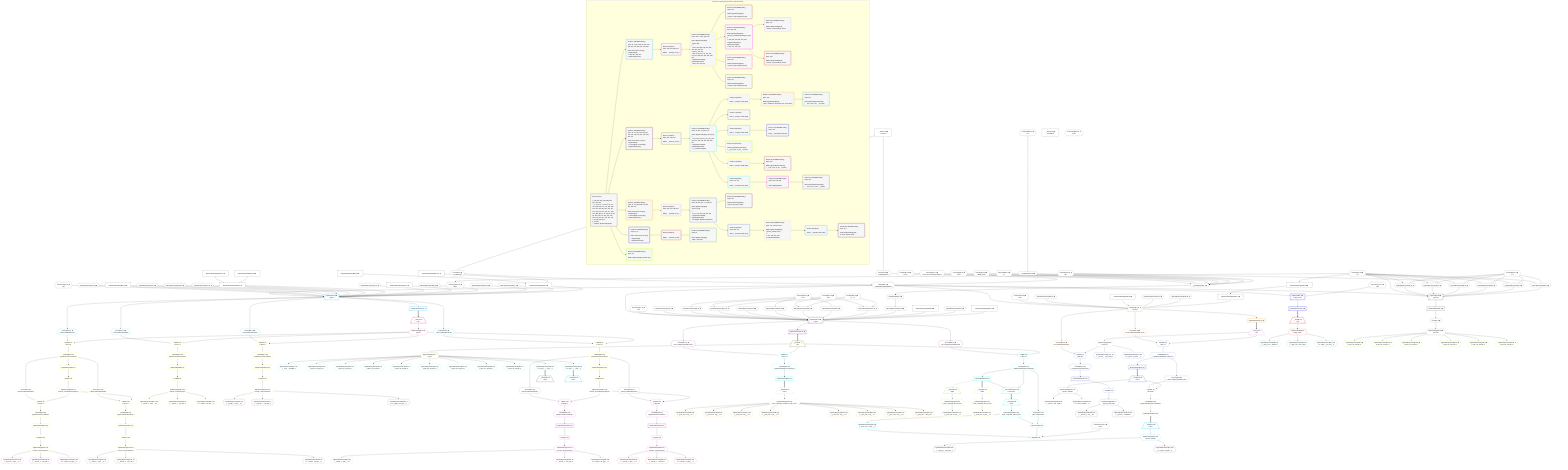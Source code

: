 %%{init: {'themeVariables': { 'fontSize': '12px'}}}%%
graph TD
    classDef path fill:#eee,stroke:#000,color:#000
    classDef plan fill:#fff,stroke-width:1px,color:#000
    classDef itemplan fill:#fff,stroke-width:2px,color:#000
    classDef unbatchedplan fill:#dff,stroke-width:1px,color:#000
    classDef sideeffectplan fill:#fcc,stroke-width:2px,color:#000
    classDef bucket fill:#f6f6f6,color:#000,stroke-width:2px,text-align:left

    subgraph "Buckets for queries/v4/procedure-computed-fields"
    Bucket0("Bucket 0 (root)<br /><br />1: 318, 322, 326, 334, 338, 342, 350, 354, 358<br />ᐳ: 6, 9, 10, 12, 17, 22, 27, 87, 94, 101, 108, 169, 170, 179, 180, 184, 204, 211, 224, 231, 306, 370, 371, 372, 373, 374, 375, 376, 377, 378, 379, 380, 381, 11, 42, 48, 53, 58, 63, 68, 114, 118, 123, 126, 130, 135, 139, 144, 152, 307, 146, 155, 161<br />2: 30, 330, 346, 362<br />3: 33, 366<br />ᐳ: First[32], PgSelectSingle[34]"):::bucket
    Bucket1("Bucket 1 (nullableBoundary)<br />Deps: 11, 12, 87, 318, 94, 204, 211, 330, 101, 334, 108, 224, 231, 346<br /><br />ROOT Connectionᐸ8ᐳ[12]<br />1: PgSelect[35]<br />ᐳ: 319, 331, 335, 347<br />2: PgSelectRows[70]"):::bucket
    Bucket2("Bucket 2 (nullableBoundary)<br />Deps: 11, 17, 114, 118, 123, 126, 130, 135, 139, 144, 161, 350, 169, 354, 170<br /><br />ROOT Connectionᐸ15ᐳ[17]<br />1: PgSelect[36]<br />ᐳ: Access[351], Access[355]<br />2: PgSelectRows[73]"):::bucket
    Bucket3("Bucket 3 (nullableBoundary)<br />Deps: 11, 22, 184, 358, 179, 306, 366, 180, 307<br /><br />ROOT Connectionᐸ20ᐳ[22]<br />1: PgSelect[37]<br />ᐳ: Access[359], Access[367]<br />2: PgSelectRows[76]"):::bucket
    Bucket4("Bucket 4 (nullableBoundary)<br />Deps: 11, 27<br /><br />ROOT Connectionᐸ25ᐳ[27]<br />1: PgSelect[38]<br />2: PgSelectRows[79]"):::bucket
    Bucket5("Bucket 5 (nullableBoundary)<br />Deps: 34<br /><br />ROOT PgSelectSingleᐸpersonᐳ[34]"):::bucket
    Bucket6("Bucket 6 (listItem)<br />Deps: 319, 331, 335, 347<br /><br />ROOT __Item{6}ᐸ70ᐳ[71]"):::bucket
    Bucket7("Bucket 7 (listItem)<br />Deps: 351, 355, 170<br /><br />ROOT __Item{7}ᐸ73ᐳ[74]"):::bucket
    Bucket8("Bucket 8 (listItem)<br />Deps: 359, 367, 180, 307<br /><br />ROOT __Item{8}ᐸ76ᐳ[77]"):::bucket
    Bucket9("Bucket 9 (listItem)<br /><br />ROOT __Item{9}ᐸ79ᐳ[80]"):::bucket
    Bucket10("Bucket 10 (nullableBoundary)<br />Deps: 319, 72, 331, 335, 347<br /><br />ROOT PgSelectSingle{6}ᐸtypesᐳ[72]<br />1: <br />ᐳ: 320, 332, 336, 348, 321, 333, 337, 349, 323, 327<br />2: 89, 96, 103, 110<br />ᐳ: 88, 90, 95, 97, 102, 104, 109, 111, 197, 198, 200, 324, 325, 328, 329<br />3: PgSelectRows[206], PgSelectRows[213]<br />ᐳ: 205, 207, 212, 214"):::bucket
    Bucket11("Bucket 11 (nullableBoundary)<br />Deps: 75, 351, 74, 355, 170<br /><br />ROOT PgSelectSingle{7}ᐸpostᐳ[75]<br />1: <br />ᐳ: 112, 115, 119, 124, 127, 131, 136, 140, 145, 163, 165, 352, 356, 353, 357<br />2: PgSelectRows[192], PgSelectRows[238]<br />3: __ListTransform[237]"):::bucket
    Bucket12("Bucket 12 (nullableBoundary)<br />Deps: 78, 359, 367, 77, 180, 307<br /><br />ROOT PgSelectSingle{8}ᐸpersonᐳ[78]<br />1: <br />ᐳ: 171, 173, 360, 368, 361, 369<br />2: PgSelectRows[186], PgSelectRows[269]<br />ᐳ: First[185], PgSelectSingle[187]"):::bucket
    Bucket13("Bucket 13 (nullableBoundary)<br />Deps: 81<br /><br />ROOT PgSelectSingle{9}ᐸedge_caseᐳ[81]"):::bucket
    Bucket14("Bucket 14 (nullableBoundary)<br />Deps: 104<br /><br />ROOT PgSelectSingle{10}ᐸfrmcdc_compoundTypeᐳ[104]"):::bucket
    Bucket15("Bucket 15 (nullableBoundary)<br />Deps: 349, 111<br /><br />ROOT PgSelectSingle{10}ᐸfrmcdc_nestedCompoundTypeᐳ[111]<br />1: <br />ᐳ: 339, 343, 340, 341, 344, 345<br />2: PgSelectRows[226], PgSelectRows[233]<br />ᐳ: 225, 227, 232, 234"):::bucket
    Bucket16("Bucket 16 (listItem)<br /><br />ROOT __Item{16}ᐸ192ᐳ[193]"):::bucket
    Bucket17("Bucket 17 (listItem)<br /><br />ROOT __Item{17}ᐸ163ᐳ[195]"):::bucket
    Bucket18("Bucket 18 (listItem)<br /><br />ROOT __Item{18}ᐸ165ᐳ[196]"):::bucket
    Bucket19("Bucket 19 (nullableBoundary)<br />Deps: 187<br /><br />ROOT PgSelectSingle{12}ᐸperson_first_postᐳ[187]"):::bucket
    Bucket20("Bucket 20 (nullableBoundary)<br />Deps: 194<br /><br />ROOT PgSelectSingle{16}ᐸpost_computed_compound_type_arrayᐳ[194]"):::bucket
    Bucket21("Bucket 21 (nullableBoundary)<br />Deps: 196<br /><br />ROOT __Item{18}ᐸ165ᐳ[196]"):::bucket
    Bucket22("Bucket 22 (subroutine)<br /><br />ROOT PgClassExpression{22}ᐸ__post_com...al_set__.vᐳ[241]"):::bucket
    Bucket23("Bucket 23 (nullableBoundary)<br />Deps: 207<br /><br />ROOT PgSelectSingle{10}ᐸfrmcdc_compoundTypeᐳ[207]"):::bucket
    Bucket24("Bucket 24 (nullableBoundary)<br />Deps: 214<br /><br />ROOT PgSelectSingle{10}ᐸfrmcdc_compoundTypeᐳ[214]"):::bucket
    Bucket25("Bucket 25 (nullableBoundary)<br />Deps: 227<br /><br />ROOT PgSelectSingle{15}ᐸfrmcdc_compoundTypeᐳ[227]"):::bucket
    Bucket26("Bucket 26 (nullableBoundary)<br />Deps: 234<br /><br />ROOT PgSelectSingle{15}ᐸfrmcdc_compoundTypeᐳ[234]"):::bucket
    Bucket27("Bucket 27 (listItem)<br /><br />ROOT __Item{27}ᐸ238ᐳ[260]"):::bucket
    Bucket28("Bucket 28 (listItem)<br />Deps: 170, 357<br /><br />ROOT __Item{28}ᐸ237ᐳ[263]"):::bucket
    Bucket29("Bucket 29 (listItem)<br />Deps: 369, 307<br /><br />ROOT __Item{29}ᐸ269ᐳ[270]"):::bucket
    Bucket30("Bucket 30 (nullableBoundary)<br />Deps: 251<br /><br />ROOT PgClassExpression{20}ᐸ__post_com...rray__.”g”ᐳ[251]"):::bucket
    Bucket31("Bucket 31 (nullableBoundary)<br />Deps: 262<br /><br />ROOT PgClassExpression{27}ᐸ__post_com...al_set__.vᐳ[262]"):::bucket
    Bucket32("Bucket 32 (nullableBoundary)<br />Deps: 266, 265, 268<br /><br />ROOT Edge{28}[266]"):::bucket
    Bucket33("Bucket 33 (nullableBoundary)<br />Deps: 271, 363, 270, 307<br /><br />ROOT PgSelectSingle{29}ᐸperson_friendsᐳ[271]<br />1: <br />ᐳ: 297, 299, 364, 365<br />2: PgSelectRows[312]"):::bucket
    Bucket34("Bucket 34 (nullableBoundary)<br />Deps: 265<br /><br />ROOT PgClassExpression{28}ᐸ__post_com...al_set__.vᐳ[265]"):::bucket
    Bucket35("Bucket 35 (listItem)<br /><br />ROOT __Item{35}ᐸ312ᐳ[313]"):::bucket
    Bucket36("Bucket 36 (nullableBoundary)<br />Deps: 314<br /><br />ROOT PgSelectSingle{35}ᐸperson_friendsᐳ[314]"):::bucket
    end
    Bucket0 --> Bucket1 & Bucket2 & Bucket3 & Bucket4 & Bucket5
    Bucket1 --> Bucket6
    Bucket2 --> Bucket7
    Bucket3 --> Bucket8
    Bucket4 --> Bucket9
    Bucket6 --> Bucket10
    Bucket7 --> Bucket11
    Bucket8 --> Bucket12
    Bucket9 --> Bucket13
    Bucket10 --> Bucket14 & Bucket15 & Bucket23 & Bucket24
    Bucket11 --> Bucket16 & Bucket17 & Bucket18 & Bucket22 & Bucket27 & Bucket28
    Bucket12 --> Bucket19 & Bucket29
    Bucket15 --> Bucket25 & Bucket26
    Bucket16 --> Bucket20
    Bucket18 --> Bucket21
    Bucket20 --> Bucket30
    Bucket27 --> Bucket31
    Bucket28 --> Bucket32
    Bucket29 --> Bucket33
    Bucket32 --> Bucket34
    Bucket33 --> Bucket35
    Bucket35 --> Bucket36

    %% plan dependencies
    PgSelect30[["PgSelect[30∈0] ➊<br />ᐸpersonᐳ"]]:::plan
    Object11{{"Object[11∈0] ➊<br />ᐸ{pgSettings,withPgClient}ᐳ"}}:::plan
    Constant370{{"Constant[370∈0] ➊<br />ᐸ1ᐳ"}}:::plan
    PgFromExpression42{{"PgFromExpression[42∈0] ➊"}}:::plan
    PgFromExpression48{{"PgFromExpression[48∈0] ➊"}}:::plan
    PgFromExpression53{{"PgFromExpression[53∈0] ➊"}}:::plan
    PgFromExpression58{{"PgFromExpression[58∈0] ➊"}}:::plan
    PgFromExpression63{{"PgFromExpression[63∈0] ➊"}}:::plan
    PgFromExpression68{{"PgFromExpression[68∈0] ➊"}}:::plan
    Object11 & Constant370 & PgFromExpression42 & PgFromExpression48 & PgFromExpression53 & PgFromExpression58 & PgFromExpression63 & PgFromExpression68 --> PgSelect30
    __InputObject146{{"__InputObject[146∈0] ➊"}}:::plan
    Constant376{{"Constant[376∈0] ➊<br />ᐸ419ᐳ"}}:::plan
    Constant377{{"Constant[377∈0] ➊<br />ᐸ'easy cheesy baked potatoes'ᐳ"}}:::plan
    Constant378{{"Constant[378∈0] ➊<br />ᐸ'red'ᐳ"}}:::plan
    Constant379{{"Constant[379∈0] ➊<br />ᐸ'BAR_FOO'ᐳ"}}:::plan
    Constant380{{"Constant[380∈0] ➊<br />ᐸ''ᐳ"}}:::plan
    __InputObject152{{"__InputObject[152∈0] ➊"}}:::plan
    Constant372{{"Constant[372∈0] ➊<br />ᐸ8ᐳ"}}:::plan
    Constant376 & Constant377 & Constant378 & Constant379 & Constant380 & __InputObject152 & Constant372 --> __InputObject146
    Constant371{{"Constant[371∈0] ➊<br />ᐸ7ᐳ"}}:::plan
    Constant370 & Constant371 --> PgFromExpression42
    Constant370 & Constant372 & Constant371 --> PgFromExpression48
    Constant370 & Constant371 --> PgFromExpression53
    Constant370 & Constant371 --> PgFromExpression58
    Constant370 & Constant371 --> PgFromExpression63
    Constant370 & Constant371 --> PgFromExpression68
    Access9{{"Access[9∈0] ➊<br />ᐸ2.pgSettingsᐳ"}}:::plan
    Access10{{"Access[10∈0] ➊<br />ᐸ2.withPgClientᐳ"}}:::plan
    Access9 & Access10 --> Object11
    PgFromExpression118{{"PgFromExpression[118∈0] ➊"}}:::plan
    Constant373{{"Constant[373∈0] ➊<br />ᐸ15ᐳ"}}:::plan
    Constant373 --> PgFromExpression118
    PgFromExpression123{{"PgFromExpression[123∈0] ➊"}}:::plan
    Constant374{{"Constant[374∈0] ➊<br />ᐸ20ᐳ"}}:::plan
    Constant375{{"Constant[375∈0] ➊<br />ᐸ'[...]'ᐳ"}}:::plan
    Constant374 & Constant375 --> PgFromExpression123
    PgFromExpression130{{"PgFromExpression[130∈0] ➊"}}:::plan
    Constant373 --> PgFromExpression130
    PgFromExpression135{{"PgFromExpression[135∈0] ➊"}}:::plan
    Constant374 & Constant375 --> PgFromExpression135
    PgFromExpression139{{"PgFromExpression[139∈0] ➊"}}:::plan
    Constant373 --> PgFromExpression139
    PgFromExpression144{{"PgFromExpression[144∈0] ➊"}}:::plan
    Constant374 & Constant375 --> PgFromExpression144
    Constant381{{"Constant[381∈0] ➊<br />ᐸ5ᐳ"}}:::plan
    Constant381 --> __InputObject152
    PgSelectInlineApply330["PgSelectInlineApply[330∈0] ➊"]:::plan
    PgSelectInlineApply322["PgSelectInlineApply[322∈0] ➊"]:::plan
    PgSelectInlineApply326["PgSelectInlineApply[326∈0] ➊"]:::plan
    PgSelectInlineApply322 & PgSelectInlineApply326 --> PgSelectInlineApply330
    PgSelectInlineApply346["PgSelectInlineApply[346∈0] ➊"]:::plan
    PgSelectInlineApply338["PgSelectInlineApply[338∈0] ➊"]:::plan
    PgSelectInlineApply342["PgSelectInlineApply[342∈0] ➊"]:::plan
    PgSelectInlineApply338 & PgSelectInlineApply342 --> PgSelectInlineApply346
    __Value2["__Value[2∈0] ➊<br />ᐸcontextᐳ"]:::plan
    __Value2 --> Access9
    __Value2 --> Access10
    First32{{"First[32∈0] ➊"}}:::plan
    PgSelectRows33[["PgSelectRows[33∈0] ➊"]]:::plan
    PgSelectRows33 --> First32
    PgSelect30 --> PgSelectRows33
    PgSelectSingle34{{"PgSelectSingle[34∈0] ➊<br />ᐸpersonᐳ"}}:::plan
    First32 --> PgSelectSingle34
    PgFromExpression114{{"PgFromExpression[114∈0] ➊"}}:::plan
    PgFromExpression126{{"PgFromExpression[126∈0] ➊"}}:::plan
    BakedInput155{{"BakedInput[155∈0] ➊"}}:::plan
    __InputObject146 --> BakedInput155
    PgFromExpression161{{"PgFromExpression[161∈0] ➊"}}:::plan
    BakedInput155 --> PgFromExpression161
    Connection307{{"Connection[307∈0] ➊<br />ᐸ302ᐳ"}}:::plan
    Constant370 --> Connection307
    PgSelectInlineApply362["PgSelectInlineApply[362∈0] ➊"]:::plan
    Constant370 --> PgSelectInlineApply362
    PgSelectInlineApply366["PgSelectInlineApply[366∈0] ➊"]:::plan
    PgSelectInlineApply362 --> PgSelectInlineApply366
    __Value4["__Value[4∈0] ➊<br />ᐸrootValueᐳ"]:::plan
    Connection12{{"Connection[12∈0] ➊<br />ᐸ8ᐳ"}}:::plan
    Connection17{{"Connection[17∈0] ➊<br />ᐸ15ᐳ"}}:::plan
    Connection22{{"Connection[22∈0] ➊<br />ᐸ20ᐳ"}}:::plan
    Connection27{{"Connection[27∈0] ➊<br />ᐸ25ᐳ"}}:::plan
    PgFromExpression87{{"PgFromExpression[87∈0] ➊"}}:::plan
    PgFromExpression94{{"PgFromExpression[94∈0] ➊"}}:::plan
    PgFromExpression101{{"PgFromExpression[101∈0] ➊"}}:::plan
    PgFromExpression108{{"PgFromExpression[108∈0] ➊"}}:::plan
    PgFromExpression169{{"PgFromExpression[169∈0] ➊"}}:::plan
    Connection170{{"Connection[170∈0] ➊<br />ᐸ167ᐳ"}}:::plan
    PgFromExpression179{{"PgFromExpression[179∈0] ➊"}}:::plan
    Connection180{{"Connection[180∈0] ➊<br />ᐸ175ᐳ"}}:::plan
    PgFromExpression184{{"PgFromExpression[184∈0] ➊"}}:::plan
    PgFromExpression204{{"PgFromExpression[204∈0] ➊"}}:::plan
    PgFromExpression211{{"PgFromExpression[211∈0] ➊"}}:::plan
    PgFromExpression224{{"PgFromExpression[224∈0] ➊"}}:::plan
    PgFromExpression231{{"PgFromExpression[231∈0] ➊"}}:::plan
    PgFromExpression306{{"PgFromExpression[306∈0] ➊"}}:::plan
    PgSelectInlineApply318["PgSelectInlineApply[318∈0] ➊"]:::plan
    PgSelectInlineApply334["PgSelectInlineApply[334∈0] ➊"]:::plan
    PgSelectInlineApply350["PgSelectInlineApply[350∈0] ➊"]:::plan
    PgSelectInlineApply354["PgSelectInlineApply[354∈0] ➊"]:::plan
    PgSelectInlineApply358["PgSelectInlineApply[358∈0] ➊"]:::plan
    PgSelect35[["PgSelect[35∈1] ➊<br />ᐸtypesᐳ"]]:::plan
    Object11 & Connection12 & PgFromExpression87 & PgSelectInlineApply318 & PgFromExpression94 & PgFromExpression204 & PgFromExpression211 & PgSelectInlineApply330 & PgFromExpression101 & PgSelectInlineApply334 & PgFromExpression108 & PgFromExpression224 & PgFromExpression231 & PgSelectInlineApply346 --> PgSelect35
    PgSelectRows70[["PgSelectRows[70∈1] ➊"]]:::plan
    PgSelect35 --> PgSelectRows70
    Access319{{"Access[319∈1] ➊<br />ᐸ35.m.joinDetailsFor83ᐳ"}}:::plan
    PgSelect35 --> Access319
    Access331{{"Access[331∈1] ➊<br />ᐸ35.m.joinDetailsFor92ᐳ"}}:::plan
    PgSelect35 --> Access331
    Access335{{"Access[335∈1] ➊<br />ᐸ35.m.joinDetailsFor99ᐳ"}}:::plan
    PgSelect35 --> Access335
    Access347{{"Access[347∈1] ➊<br />ᐸ35.m.joinDetailsFor106ᐳ"}}:::plan
    PgSelect35 --> Access347
    __Item71[/"__Item[71∈6]<br />ᐸ70ᐳ"\]:::itemplan
    PgSelectRows70 ==> __Item71
    PgSelectSingle72{{"PgSelectSingle[72∈6]<br />ᐸtypesᐳ"}}:::plan
    __Item71 --> PgSelectSingle72
    List320{{"List[320∈10]<br />ᐸ319,72ᐳ"}}:::plan
    Access319 & PgSelectSingle72 --> List320
    List324{{"List[324∈10]<br />ᐸ323,97ᐳ"}}:::plan
    Access323{{"Access[323∈10]<br />ᐸ333.m.joinDetailsFor202ᐳ"}}:::plan
    PgSelectSingle97{{"PgSelectSingle[97∈10]<br />ᐸfrmcdc_nestedCompoundTypeᐳ"}}:::plan
    Access323 & PgSelectSingle97 --> List324
    List328{{"List[328∈10]<br />ᐸ327,97ᐳ"}}:::plan
    Access327{{"Access[327∈10]<br />ᐸ333.m.joinDetailsFor209ᐳ"}}:::plan
    Access327 & PgSelectSingle97 --> List328
    List332{{"List[332∈10]<br />ᐸ331,72ᐳ"}}:::plan
    Access331 & PgSelectSingle72 --> List332
    List336{{"List[336∈10]<br />ᐸ335,72ᐳ"}}:::plan
    Access335 & PgSelectSingle72 --> List336
    List348{{"List[348∈10]<br />ᐸ347,72ᐳ"}}:::plan
    Access347 & PgSelectSingle72 --> List348
    First88{{"First[88∈10]"}}:::plan
    PgSelectRows89[["PgSelectRows[89∈10]"]]:::plan
    PgSelectRows89 --> First88
    Lambda321{{"Lambda[321∈10]<br />ᐸpgInlineViaJoinTransformᐳ"}}:::plan
    Lambda321 --> PgSelectRows89
    PgSelectSingle90{{"PgSelectSingle[90∈10]<br />ᐸfrmcdc_compoundTypeᐳ"}}:::plan
    First88 --> PgSelectSingle90
    First95{{"First[95∈10]"}}:::plan
    PgSelectRows96[["PgSelectRows[96∈10]"]]:::plan
    PgSelectRows96 --> First95
    Lambda333{{"Lambda[333∈10]<br />ᐸpgInlineViaJoinTransformᐳ"}}:::plan
    Lambda333 --> PgSelectRows96
    First95 --> PgSelectSingle97
    First102{{"First[102∈10]"}}:::plan
    PgSelectRows103[["PgSelectRows[103∈10]"]]:::plan
    PgSelectRows103 --> First102
    Lambda337{{"Lambda[337∈10]<br />ᐸpgInlineViaJoinTransformᐳ"}}:::plan
    Lambda337 --> PgSelectRows103
    PgSelectSingle104{{"PgSelectSingle[104∈10]<br />ᐸfrmcdc_compoundTypeᐳ"}}:::plan
    First102 --> PgSelectSingle104
    First109{{"First[109∈10]"}}:::plan
    PgSelectRows110[["PgSelectRows[110∈10]"]]:::plan
    PgSelectRows110 --> First109
    Lambda349{{"Lambda[349∈10]<br />ᐸpgInlineViaJoinTransformᐳ"}}:::plan
    Lambda349 --> PgSelectRows110
    PgSelectSingle111{{"PgSelectSingle[111∈10]<br />ᐸfrmcdc_nestedCompoundTypeᐳ"}}:::plan
    First109 --> PgSelectSingle111
    PgClassExpression197{{"PgClassExpression[197∈10]<br />ᐸ__frmcdc_c...type__.”a”ᐳ"}}:::plan
    PgSelectSingle90 --> PgClassExpression197
    PgClassExpression198{{"PgClassExpression[198∈10]<br />ᐸ__frmcdc_c....”foo_bar”ᐳ"}}:::plan
    PgSelectSingle90 --> PgClassExpression198
    PgClassExpression200{{"PgClassExpression[200∈10]<br />ᐸ”c”.”compo...nd_type__)ᐳ"}}:::plan
    PgSelectSingle90 --> PgClassExpression200
    First205{{"First[205∈10]"}}:::plan
    PgSelectRows206[["PgSelectRows[206∈10]"]]:::plan
    PgSelectRows206 --> First205
    Lambda325{{"Lambda[325∈10]<br />ᐸpgInlineViaJoinTransformᐳ"}}:::plan
    Lambda325 --> PgSelectRows206
    PgSelectSingle207{{"PgSelectSingle[207∈10]<br />ᐸfrmcdc_compoundTypeᐳ"}}:::plan
    First205 --> PgSelectSingle207
    First212{{"First[212∈10]"}}:::plan
    PgSelectRows213[["PgSelectRows[213∈10]"]]:::plan
    PgSelectRows213 --> First212
    Lambda329{{"Lambda[329∈10]<br />ᐸpgInlineViaJoinTransformᐳ"}}:::plan
    Lambda329 --> PgSelectRows213
    PgSelectSingle214{{"PgSelectSingle[214∈10]<br />ᐸfrmcdc_compoundTypeᐳ"}}:::plan
    First212 --> PgSelectSingle214
    List320 --> Lambda321
    Lambda333 --> Access323
    List324 --> Lambda325
    Lambda333 --> Access327
    List328 --> Lambda329
    List332 --> Lambda333
    List336 --> Lambda337
    List348 --> Lambda349
    PgClassExpression215{{"PgClassExpression[215∈14]<br />ᐸ__frmcdc_c...type__.”a”ᐳ"}}:::plan
    PgSelectSingle104 --> PgClassExpression215
    PgClassExpression216{{"PgClassExpression[216∈14]<br />ᐸ__frmcdc_c....”foo_bar”ᐳ"}}:::plan
    PgSelectSingle104 --> PgClassExpression216
    PgClassExpression218{{"PgClassExpression[218∈14]<br />ᐸ”c”.”compo...nd_type__)ᐳ"}}:::plan
    PgSelectSingle104 --> PgClassExpression218
    List340{{"List[340∈15]<br />ᐸ339,111ᐳ"}}:::plan
    Access339{{"Access[339∈15]<br />ᐸ349.m.joinDetailsFor220ᐳ"}}:::plan
    Access339 & PgSelectSingle111 --> List340
    List344{{"List[344∈15]<br />ᐸ343,111ᐳ"}}:::plan
    Access343{{"Access[343∈15]<br />ᐸ349.m.joinDetailsFor229ᐳ"}}:::plan
    Access343 & PgSelectSingle111 --> List344
    First225{{"First[225∈15]"}}:::plan
    PgSelectRows226[["PgSelectRows[226∈15]"]]:::plan
    PgSelectRows226 --> First225
    Lambda341{{"Lambda[341∈15]<br />ᐸpgInlineViaJoinTransformᐳ"}}:::plan
    Lambda341 --> PgSelectRows226
    PgSelectSingle227{{"PgSelectSingle[227∈15]<br />ᐸfrmcdc_compoundTypeᐳ"}}:::plan
    First225 --> PgSelectSingle227
    First232{{"First[232∈15]"}}:::plan
    PgSelectRows233[["PgSelectRows[233∈15]"]]:::plan
    PgSelectRows233 --> First232
    Lambda345{{"Lambda[345∈15]<br />ᐸpgInlineViaJoinTransformᐳ"}}:::plan
    Lambda345 --> PgSelectRows233
    PgSelectSingle234{{"PgSelectSingle[234∈15]<br />ᐸfrmcdc_compoundTypeᐳ"}}:::plan
    First232 --> PgSelectSingle234
    Lambda349 --> Access339
    List340 --> Lambda341
    Lambda349 --> Access343
    List344 --> Lambda345
    PgClassExpression280{{"PgClassExpression[280∈25]<br />ᐸ__frmcdc_c...type__.”a”ᐳ"}}:::plan
    PgSelectSingle227 --> PgClassExpression280
    PgClassExpression281{{"PgClassExpression[281∈25]<br />ᐸ__frmcdc_c....”foo_bar”ᐳ"}}:::plan
    PgSelectSingle227 --> PgClassExpression281
    PgClassExpression283{{"PgClassExpression[283∈25]<br />ᐸ”c”.”compo...nd_type__)ᐳ"}}:::plan
    PgSelectSingle227 --> PgClassExpression283
    PgClassExpression284{{"PgClassExpression[284∈26]<br />ᐸ__frmcdc_c...type__.”a”ᐳ"}}:::plan
    PgSelectSingle234 --> PgClassExpression284
    PgClassExpression285{{"PgClassExpression[285∈26]<br />ᐸ__frmcdc_c....”foo_bar”ᐳ"}}:::plan
    PgSelectSingle234 --> PgClassExpression285
    PgClassExpression287{{"PgClassExpression[287∈26]<br />ᐸ”c”.”compo...nd_type__)ᐳ"}}:::plan
    PgSelectSingle234 --> PgClassExpression287
    PgClassExpression272{{"PgClassExpression[272∈23]<br />ᐸ__frmcdc_c...type__.”a”ᐳ"}}:::plan
    PgSelectSingle207 --> PgClassExpression272
    PgClassExpression273{{"PgClassExpression[273∈23]<br />ᐸ__frmcdc_c....”foo_bar”ᐳ"}}:::plan
    PgSelectSingle207 --> PgClassExpression273
    PgClassExpression275{{"PgClassExpression[275∈23]<br />ᐸ”c”.”compo...nd_type__)ᐳ"}}:::plan
    PgSelectSingle207 --> PgClassExpression275
    PgClassExpression276{{"PgClassExpression[276∈24]<br />ᐸ__frmcdc_c...type__.”a”ᐳ"}}:::plan
    PgSelectSingle214 --> PgClassExpression276
    PgClassExpression277{{"PgClassExpression[277∈24]<br />ᐸ__frmcdc_c....”foo_bar”ᐳ"}}:::plan
    PgSelectSingle214 --> PgClassExpression277
    PgClassExpression279{{"PgClassExpression[279∈24]<br />ᐸ”c”.”compo...nd_type__)ᐳ"}}:::plan
    PgSelectSingle214 --> PgClassExpression279
    PgSelect36[["PgSelect[36∈2] ➊<br />ᐸpostᐳ"]]:::plan
    Object11 & Connection17 & PgFromExpression114 & PgFromExpression118 & PgFromExpression123 & PgFromExpression126 & PgFromExpression130 & PgFromExpression135 & PgFromExpression139 & PgFromExpression144 & PgFromExpression161 & PgSelectInlineApply350 & PgFromExpression169 & PgSelectInlineApply354 --> PgSelect36
    PgSelectRows73[["PgSelectRows[73∈2] ➊"]]:::plan
    PgSelect36 --> PgSelectRows73
    Access351{{"Access[351∈2] ➊<br />ᐸ36.m.subqueryDetailsFor157ᐳ"}}:::plan
    PgSelect36 --> Access351
    Access355{{"Access[355∈2] ➊<br />ᐸ36.m.subqueryDetailsFor235ᐳ"}}:::plan
    PgSelect36 --> Access355
    __Item74[/"__Item[74∈7]<br />ᐸ73ᐳ"\]:::itemplan
    PgSelectRows73 ==> __Item74
    PgSelectSingle75{{"PgSelectSingle[75∈7]<br />ᐸpostᐳ"}}:::plan
    __Item74 --> PgSelectSingle75
    __ListTransform237[["__ListTransform[237∈11]<br />ᐸeach:236ᐳ"]]:::plan
    PgSelectRows238[["PgSelectRows[238∈11]"]]:::plan
    Lambda357{{"Lambda[357∈11]<br />ᐸpgInlineViaSubqueryTransformᐳ"}}:::plan
    PgSelectRows238 & Lambda357 --> __ListTransform237
    List352{{"List[352∈11]<br />ᐸ351,74ᐳ"}}:::plan
    Access351 & __Item74 --> List352
    List356{{"List[356∈11]<br />ᐸ355,74ᐳ"}}:::plan
    Access355 & __Item74 --> List356
    PgClassExpression112{{"PgClassExpression[112∈11]<br />ᐸ__post__.”headline”ᐳ"}}:::plan
    PgSelectSingle75 --> PgClassExpression112
    PgClassExpression115{{"PgClassExpression[115∈11]<br />ᐸ(1/0) /* E...ferred! */ᐳ"}}:::plan
    PgSelectSingle75 --> PgClassExpression115
    PgClassExpression119{{"PgClassExpression[119∈11]<br />ᐸ(1/0) /* E...ferred! */ᐳ"}}:::plan
    PgSelectSingle75 --> PgClassExpression119
    PgClassExpression124{{"PgClassExpression[124∈11]<br />ᐸ(1/0) /* E...ferred! */ᐳ"}}:::plan
    PgSelectSingle75 --> PgClassExpression124
    PgClassExpression127{{"PgClassExpression[127∈11]<br />ᐸ(1/0) /* E...ferred! */ᐳ"}}:::plan
    PgSelectSingle75 --> PgClassExpression127
    PgClassExpression131{{"PgClassExpression[131∈11]<br />ᐸ(1/0) /* E...ferred! */ᐳ"}}:::plan
    PgSelectSingle75 --> PgClassExpression131
    PgClassExpression136{{"PgClassExpression[136∈11]<br />ᐸ(1/0) /* E...ferred! */ᐳ"}}:::plan
    PgSelectSingle75 --> PgClassExpression136
    PgClassExpression140{{"PgClassExpression[140∈11]<br />ᐸ(1/0) /* E...ferred! */ᐳ"}}:::plan
    PgSelectSingle75 --> PgClassExpression140
    PgClassExpression145{{"PgClassExpression[145∈11]<br />ᐸ(1/0) /* E...ferred! */ᐳ"}}:::plan
    PgSelectSingle75 --> PgClassExpression145
    PgClassExpression163{{"PgClassExpression[163∈11]<br />ᐸ”a”.”post_...(__post__)ᐳ"}}:::plan
    PgSelectSingle75 --> PgClassExpression163
    PgClassExpression165{{"PgClassExpression[165∈11]<br />ᐸ”a”.”post_...(__post__)ᐳ"}}:::plan
    PgSelectSingle75 --> PgClassExpression165
    PgSelectRows192[["PgSelectRows[192∈11]"]]:::plan
    Lambda353{{"Lambda[353∈11]<br />ᐸpgInlineViaSubqueryTransformᐳ"}}:::plan
    Lambda353 --> PgSelectRows192
    Lambda357 --> PgSelectRows238
    List352 --> Lambda353
    List356 --> Lambda357
    __Item193[/"__Item[193∈16]<br />ᐸ192ᐳ"\]:::itemplan
    PgSelectRows192 ==> __Item193
    PgSelectSingle194{{"PgSelectSingle[194∈16]<br />ᐸpost_computed_compound_type_arrayᐳ"}}:::plan
    __Item193 --> PgSelectSingle194
    PgClassExpression245{{"PgClassExpression[245∈20]<br />ᐸ__post_com...rray__.”a”ᐳ"}}:::plan
    PgSelectSingle194 --> PgClassExpression245
    PgClassExpression246{{"PgClassExpression[246∈20]<br />ᐸ__post_com...rray__.”b”ᐳ"}}:::plan
    PgSelectSingle194 --> PgClassExpression246
    PgClassExpression247{{"PgClassExpression[247∈20]<br />ᐸ__post_com...rray__.”c”ᐳ"}}:::plan
    PgSelectSingle194 --> PgClassExpression247
    PgClassExpression248{{"PgClassExpression[248∈20]<br />ᐸ__post_com...rray__.”d”ᐳ"}}:::plan
    PgSelectSingle194 --> PgClassExpression248
    PgClassExpression249{{"PgClassExpression[249∈20]<br />ᐸ__post_com...rray__.”e”ᐳ"}}:::plan
    PgSelectSingle194 --> PgClassExpression249
    PgClassExpression250{{"PgClassExpression[250∈20]<br />ᐸ__post_com...rray__.”f”ᐳ"}}:::plan
    PgSelectSingle194 --> PgClassExpression250
    PgClassExpression251{{"PgClassExpression[251∈20]<br />ᐸ__post_com...rray__.”g”ᐳ"}}:::plan
    PgSelectSingle194 --> PgClassExpression251
    PgClassExpression252{{"PgClassExpression[252∈20]<br />ᐸ__post_com....”foo_bar”ᐳ"}}:::plan
    PgSelectSingle194 --> PgClassExpression252
    __Item195[/"__Item[195∈17]<br />ᐸ163ᐳ"\]:::itemplan
    PgClassExpression163 ==> __Item195
    __Item196[/"__Item[196∈18]<br />ᐸ165ᐳ"\]:::itemplan
    PgClassExpression165 ==> __Item196
    __Item239[/"__Item[239∈22]<br />ᐸ238ᐳ"\]:::itemplan
    PgSelectRows238 -.-> __Item239
    PgSelectSingle240{{"PgSelectSingle[240∈22]<br />ᐸpost_computed_interval_setᐳ"}}:::plan
    __Item239 --> PgSelectSingle240
    PgClassExpression241{{"PgClassExpression[241∈22]<br />ᐸ__post_com...al_set__.vᐳ"}}:::plan
    PgSelectSingle240 --> PgClassExpression241
    __Item260[/"__Item[260∈27]<br />ᐸ238ᐳ"\]:::itemplan
    PgSelectRows238 ==> __Item260
    PgSelectSingle261{{"PgSelectSingle[261∈27]<br />ᐸpost_computed_interval_setᐳ"}}:::plan
    __Item260 --> PgSelectSingle261
    PgClassExpression262{{"PgClassExpression[262∈27]<br />ᐸ__post_com...al_set__.vᐳ"}}:::plan
    PgSelectSingle261 --> PgClassExpression262
    Edge266{{"Edge[266∈28]"}}:::plan
    PgClassExpression265{{"PgClassExpression[265∈28]<br />ᐸ__post_com...al_set__.vᐳ"}}:::plan
    PgCursor268{{"PgCursor[268∈28]"}}:::plan
    PgClassExpression265 & PgCursor268 & Connection170 --> Edge266
    PgSelectSingle264{{"PgSelectSingle[264∈28]<br />ᐸpost_computed_interval_setᐳ"}}:::plan
    Access267{{"Access[267∈28]<br />ᐸ357.cursorDetailsᐳ"}}:::plan
    PgSelectSingle264 & Access267 --> PgCursor268
    __Item263[/"__Item[263∈28]<br />ᐸ237ᐳ"\]:::itemplan
    __ListTransform237 ==> __Item263
    __Item263 --> PgSelectSingle264
    PgSelectSingle264 --> PgClassExpression265
    Lambda357 --> Access267
    PgSelect37[["PgSelect[37∈3] ➊<br />ᐸpersonᐳ"]]:::plan
    Object11 & Connection22 & PgFromExpression184 & PgSelectInlineApply358 & PgFromExpression179 & PgFromExpression306 & PgSelectInlineApply366 --> PgSelect37
    PgSelectRows76[["PgSelectRows[76∈3] ➊"]]:::plan
    PgSelect37 --> PgSelectRows76
    Access359{{"Access[359∈3] ➊<br />ᐸ37.m.joinDetailsFor182ᐳ"}}:::plan
    PgSelect37 --> Access359
    Access367{{"Access[367∈3] ➊<br />ᐸ37.m.subqueryDetailsFor242ᐳ"}}:::plan
    PgSelect37 --> Access367
    __Item77[/"__Item[77∈8]<br />ᐸ76ᐳ"\]:::itemplan
    PgSelectRows76 ==> __Item77
    PgSelectSingle78{{"PgSelectSingle[78∈8]<br />ᐸpersonᐳ"}}:::plan
    __Item77 --> PgSelectSingle78
    List360{{"List[360∈12]<br />ᐸ359,78ᐳ"}}:::plan
    Access359 & PgSelectSingle78 --> List360
    List368{{"List[368∈12]<br />ᐸ367,77ᐳ"}}:::plan
    Access367 & __Item77 --> List368
    PgClassExpression171{{"PgClassExpression[171∈12]<br />ᐸ__person__...full_name”ᐳ"}}:::plan
    PgSelectSingle78 --> PgClassExpression171
    PgClassExpression173{{"PgClassExpression[173∈12]<br />ᐸ”c”.”perso..._person__)ᐳ"}}:::plan
    PgSelectSingle78 --> PgClassExpression173
    First185{{"First[185∈12]"}}:::plan
    PgSelectRows186[["PgSelectRows[186∈12]"]]:::plan
    PgSelectRows186 --> First185
    Lambda361{{"Lambda[361∈12]<br />ᐸpgInlineViaJoinTransformᐳ"}}:::plan
    Lambda361 --> PgSelectRows186
    PgSelectSingle187{{"PgSelectSingle[187∈12]<br />ᐸperson_first_postᐳ"}}:::plan
    First185 --> PgSelectSingle187
    PgSelectRows269[["PgSelectRows[269∈12]"]]:::plan
    Lambda369{{"Lambda[369∈12]<br />ᐸpgInlineViaSubqueryTransformᐳ"}}:::plan
    Lambda369 --> PgSelectRows269
    List360 --> Lambda361
    List368 --> Lambda369
    PgClassExpression243{{"PgClassExpression[243∈19]<br />ᐸ__person_f...ost__.”id”ᐳ"}}:::plan
    PgSelectSingle187 --> PgClassExpression243
    PgClassExpression244{{"PgClassExpression[244∈19]<br />ᐸ__person_f...”headline”ᐳ"}}:::plan
    PgSelectSingle187 --> PgClassExpression244
    __Item270[/"__Item[270∈29]<br />ᐸ269ᐳ"\]:::itemplan
    PgSelectRows269 ==> __Item270
    PgSelectSingle271{{"PgSelectSingle[271∈29]<br />ᐸperson_friendsᐳ"}}:::plan
    __Item270 --> PgSelectSingle271
    Access363{{"Access[363∈29]<br />ᐸ369.m.subqueryDetailsFor311ᐳ"}}:::plan
    Lambda369 --> Access363
    List364{{"List[364∈33]<br />ᐸ363,270ᐳ"}}:::plan
    Access363 & __Item270 --> List364
    PgClassExpression297{{"PgClassExpression[297∈33]<br />ᐸ__person_f...full_name”ᐳ"}}:::plan
    PgSelectSingle271 --> PgClassExpression297
    PgClassExpression299{{"PgClassExpression[299∈33]<br />ᐸ”c”.”perso...friends__)ᐳ"}}:::plan
    PgSelectSingle271 --> PgClassExpression299
    PgSelectRows312[["PgSelectRows[312∈33]"]]:::plan
    Lambda365{{"Lambda[365∈33]<br />ᐸpgInlineViaSubqueryTransformᐳ"}}:::plan
    Lambda365 --> PgSelectRows312
    List364 --> Lambda365
    __Item313[/"__Item[313∈35]<br />ᐸ312ᐳ"\]:::itemplan
    PgSelectRows312 ==> __Item313
    PgSelectSingle314{{"PgSelectSingle[314∈35]<br />ᐸperson_friendsᐳ"}}:::plan
    __Item313 --> PgSelectSingle314
    PgClassExpression315{{"PgClassExpression[315∈36]<br />ᐸ__person_f...full_name”ᐳ"}}:::plan
    PgSelectSingle314 --> PgClassExpression315
    PgClassExpression317{{"PgClassExpression[317∈36]<br />ᐸ”c”.”perso...friends__)ᐳ"}}:::plan
    PgSelectSingle314 --> PgClassExpression317
    PgSelect38[["PgSelect[38∈4] ➊<br />ᐸedge_caseᐳ"]]:::plan
    Object11 & Connection27 --> PgSelect38
    PgSelectRows79[["PgSelectRows[79∈4] ➊"]]:::plan
    PgSelect38 --> PgSelectRows79
    __Item80[/"__Item[80∈9]<br />ᐸ79ᐳ"\]:::itemplan
    PgSelectRows79 ==> __Item80
    PgSelectSingle81{{"PgSelectSingle[81∈9]<br />ᐸedge_caseᐳ"}}:::plan
    __Item80 --> PgSelectSingle81
    PgClassExpression188{{"PgClassExpression[188∈13]<br />ᐸ__edge_cas...s_default”ᐳ"}}:::plan
    PgSelectSingle81 --> PgClassExpression188
    PgClassExpression189{{"PgClassExpression[189∈13]<br />ᐸ__edge_cas...cast_easy”ᐳ"}}:::plan
    PgSelectSingle81 --> PgClassExpression189
    PgClassExpression191{{"PgClassExpression[191∈13]<br />ᐸ”c”.”edge_...ge_case__)ᐳ"}}:::plan
    PgSelectSingle81 --> PgClassExpression191
    PgClassExpression43{{"PgClassExpression[43∈5] ➊<br />ᐸ(1/0) /* E...ferred! */ᐳ"}}:::plan
    PgSelectSingle34 --> PgClassExpression43
    PgClassExpression49{{"PgClassExpression[49∈5] ➊<br />ᐸ(1/0) /* E...ferred! */ᐳ"}}:::plan
    PgSelectSingle34 --> PgClassExpression49
    PgClassExpression54{{"PgClassExpression[54∈5] ➊<br />ᐸ(1/0) /* E...ferred! */ᐳ"}}:::plan
    PgSelectSingle34 --> PgClassExpression54
    PgClassExpression59{{"PgClassExpression[59∈5] ➊<br />ᐸ(1/0) /* E...ferred! */ᐳ"}}:::plan
    PgSelectSingle34 --> PgClassExpression59
    PgClassExpression64{{"PgClassExpression[64∈5] ➊<br />ᐸ(1/0) /* E...ferred! */ᐳ"}}:::plan
    PgSelectSingle34 --> PgClassExpression64
    PgClassExpression69{{"PgClassExpression[69∈5] ➊<br />ᐸ(1/0) /* E...ferred! */ᐳ"}}:::plan
    PgSelectSingle34 --> PgClassExpression69

    %% define steps
    classDef bucket0 stroke:#696969
    class Bucket0,__Value2,__Value4,Access9,Access10,Object11,Connection12,Connection17,Connection22,Connection27,PgSelect30,First32,PgSelectRows33,PgSelectSingle34,PgFromExpression42,PgFromExpression48,PgFromExpression53,PgFromExpression58,PgFromExpression63,PgFromExpression68,PgFromExpression87,PgFromExpression94,PgFromExpression101,PgFromExpression108,PgFromExpression114,PgFromExpression118,PgFromExpression123,PgFromExpression126,PgFromExpression130,PgFromExpression135,PgFromExpression139,PgFromExpression144,__InputObject146,__InputObject152,BakedInput155,PgFromExpression161,PgFromExpression169,Connection170,PgFromExpression179,Connection180,PgFromExpression184,PgFromExpression204,PgFromExpression211,PgFromExpression224,PgFromExpression231,PgFromExpression306,Connection307,PgSelectInlineApply318,PgSelectInlineApply322,PgSelectInlineApply326,PgSelectInlineApply330,PgSelectInlineApply334,PgSelectInlineApply338,PgSelectInlineApply342,PgSelectInlineApply346,PgSelectInlineApply350,PgSelectInlineApply354,PgSelectInlineApply358,PgSelectInlineApply362,PgSelectInlineApply366,Constant370,Constant371,Constant372,Constant373,Constant374,Constant375,Constant376,Constant377,Constant378,Constant379,Constant380,Constant381 bucket0
    classDef bucket1 stroke:#00bfff
    class Bucket1,PgSelect35,PgSelectRows70,Access319,Access331,Access335,Access347 bucket1
    classDef bucket2 stroke:#7f007f
    class Bucket2,PgSelect36,PgSelectRows73,Access351,Access355 bucket2
    classDef bucket3 stroke:#ffa500
    class Bucket3,PgSelect37,PgSelectRows76,Access359,Access367 bucket3
    classDef bucket4 stroke:#0000ff
    class Bucket4,PgSelect38,PgSelectRows79 bucket4
    classDef bucket5 stroke:#7fff00
    class Bucket5,PgClassExpression43,PgClassExpression49,PgClassExpression54,PgClassExpression59,PgClassExpression64,PgClassExpression69 bucket5
    classDef bucket6 stroke:#ff1493
    class Bucket6,__Item71,PgSelectSingle72 bucket6
    classDef bucket7 stroke:#808000
    class Bucket7,__Item74,PgSelectSingle75 bucket7
    classDef bucket8 stroke:#dda0dd
    class Bucket8,__Item77,PgSelectSingle78 bucket8
    classDef bucket9 stroke:#ff0000
    class Bucket9,__Item80,PgSelectSingle81 bucket9
    classDef bucket10 stroke:#ffff00
    class Bucket10,First88,PgSelectRows89,PgSelectSingle90,First95,PgSelectRows96,PgSelectSingle97,First102,PgSelectRows103,PgSelectSingle104,First109,PgSelectRows110,PgSelectSingle111,PgClassExpression197,PgClassExpression198,PgClassExpression200,First205,PgSelectRows206,PgSelectSingle207,First212,PgSelectRows213,PgSelectSingle214,List320,Lambda321,Access323,List324,Lambda325,Access327,List328,Lambda329,List332,Lambda333,List336,Lambda337,List348,Lambda349 bucket10
    classDef bucket11 stroke:#00ffff
    class Bucket11,PgClassExpression112,PgClassExpression115,PgClassExpression119,PgClassExpression124,PgClassExpression127,PgClassExpression131,PgClassExpression136,PgClassExpression140,PgClassExpression145,PgClassExpression163,PgClassExpression165,PgSelectRows192,__ListTransform237,PgSelectRows238,List352,Lambda353,List356,Lambda357 bucket11
    classDef bucket12 stroke:#4169e1
    class Bucket12,PgClassExpression171,PgClassExpression173,First185,PgSelectRows186,PgSelectSingle187,PgSelectRows269,List360,Lambda361,List368,Lambda369 bucket12
    classDef bucket13 stroke:#3cb371
    class Bucket13,PgClassExpression188,PgClassExpression189,PgClassExpression191 bucket13
    classDef bucket14 stroke:#a52a2a
    class Bucket14,PgClassExpression215,PgClassExpression216,PgClassExpression218 bucket14
    classDef bucket15 stroke:#ff00ff
    class Bucket15,First225,PgSelectRows226,PgSelectSingle227,First232,PgSelectRows233,PgSelectSingle234,Access339,List340,Lambda341,Access343,List344,Lambda345 bucket15
    classDef bucket16 stroke:#f5deb3
    class Bucket16,__Item193,PgSelectSingle194 bucket16
    classDef bucket17 stroke:#696969
    class Bucket17,__Item195 bucket17
    classDef bucket18 stroke:#00bfff
    class Bucket18,__Item196 bucket18
    classDef bucket19 stroke:#7f007f
    class Bucket19,PgClassExpression243,PgClassExpression244 bucket19
    classDef bucket20 stroke:#ffa500
    class Bucket20,PgClassExpression245,PgClassExpression246,PgClassExpression247,PgClassExpression248,PgClassExpression249,PgClassExpression250,PgClassExpression251,PgClassExpression252 bucket20
    classDef bucket21 stroke:#0000ff
    class Bucket21 bucket21
    classDef bucket22 stroke:#7fff00
    class Bucket22,__Item239,PgSelectSingle240,PgClassExpression241 bucket22
    classDef bucket23 stroke:#ff1493
    class Bucket23,PgClassExpression272,PgClassExpression273,PgClassExpression275 bucket23
    classDef bucket24 stroke:#808000
    class Bucket24,PgClassExpression276,PgClassExpression277,PgClassExpression279 bucket24
    classDef bucket25 stroke:#dda0dd
    class Bucket25,PgClassExpression280,PgClassExpression281,PgClassExpression283 bucket25
    classDef bucket26 stroke:#ff0000
    class Bucket26,PgClassExpression284,PgClassExpression285,PgClassExpression287 bucket26
    classDef bucket27 stroke:#ffff00
    class Bucket27,__Item260,PgSelectSingle261,PgClassExpression262 bucket27
    classDef bucket28 stroke:#00ffff
    class Bucket28,__Item263,PgSelectSingle264,PgClassExpression265,Edge266,Access267,PgCursor268 bucket28
    classDef bucket29 stroke:#4169e1
    class Bucket29,__Item270,PgSelectSingle271,Access363 bucket29
    classDef bucket30 stroke:#3cb371
    class Bucket30 bucket30
    classDef bucket31 stroke:#a52a2a
    class Bucket31 bucket31
    classDef bucket32 stroke:#ff00ff
    class Bucket32 bucket32
    classDef bucket33 stroke:#f5deb3
    class Bucket33,PgClassExpression297,PgClassExpression299,PgSelectRows312,List364,Lambda365 bucket33
    classDef bucket34 stroke:#696969
    class Bucket34 bucket34
    classDef bucket35 stroke:#00bfff
    class Bucket35,__Item313,PgSelectSingle314 bucket35
    classDef bucket36 stroke:#7f007f
    class Bucket36,PgClassExpression315,PgClassExpression317 bucket36